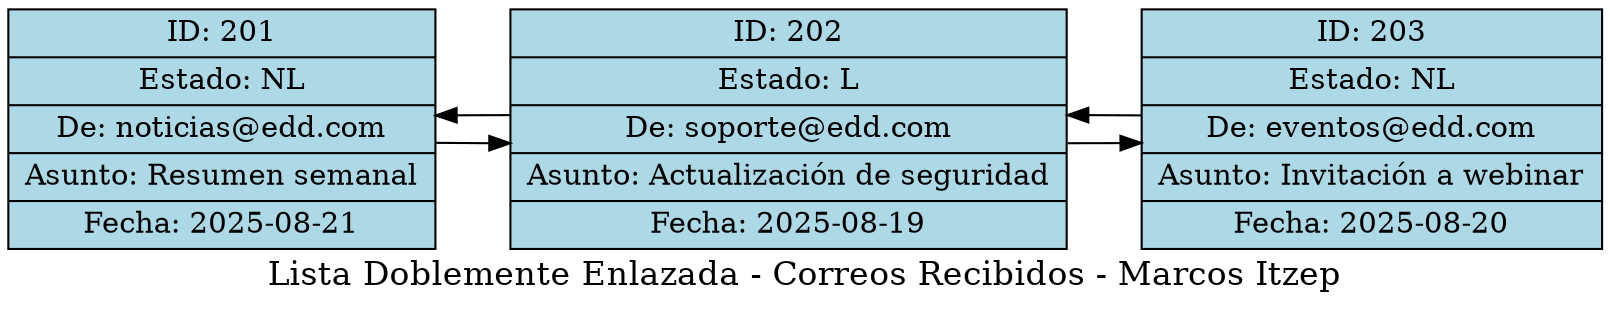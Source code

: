 digraph G {
    label="Lista Doblemente Enlazada - Correos Recibidos - Marcos Itzep";
    fontsize=16;
    rankdir=LR;
    node [shape=record, style=filled];
    correo_201 [label="ID: 201|Estado: NL|De: noticias@edd.com|Asunto: Resumen semanal|Fecha: 2025-08-21", fillcolor=lightblue];
    correo_201 -> correo_202;
    correo_202 -> correo_201;
    correo_202 [label="ID: 202|Estado: L|De: soporte@edd.com|Asunto: Actualización de seguridad|Fecha: 2025-08-19", fillcolor=lightblue];
    correo_202 -> correo_203;
    correo_203 -> correo_202;
    correo_203 [label="ID: 203|Estado: NL|De: eventos@edd.com|Asunto: Invitación a webinar|Fecha: 2025-08-20", fillcolor=lightblue];
}
